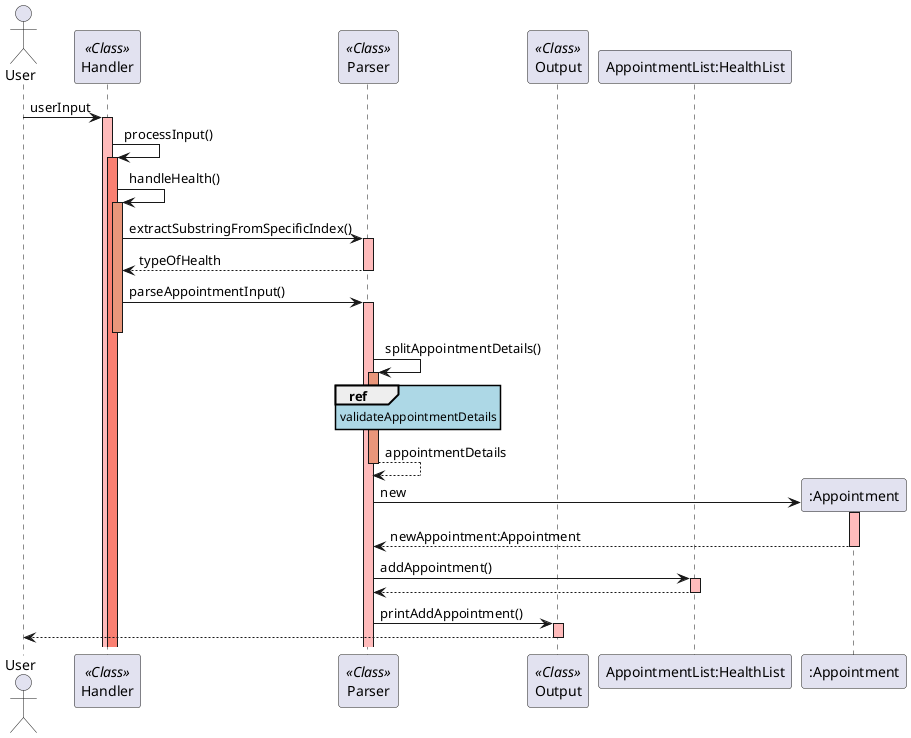 @startuml
skinparam sequenceReferenceBackgroundColor lightblue
actor User
participant Handler as Handler << Class >>
participant Parser as Parser << Class >>
participant Output as Output << Class >>
participant "AppointmentList:HealthList" as AppointmentList

User -> Handler: userInput
activate Handler #FFBBBB
Handler -> Handler : processInput()
activate Handler #Salmon
Handler -> Handler : handleHealth()

activate Handler #DarkSalmon
Handler -> Parser  : extractSubstringFromSpecificIndex()
activate Parser  #FFBBBB
Parser  --> Handler : typeOfHealth
deactivate Parser  #FFBBBB

Handler -> Parser : parseAppointmentInput()
activate Parser  #FFBBBB
deactivate Handler #DarkSalmon
Parser -> Parser : splitAppointmentDetails()
ref over Parser: validateAppointmentDetails

activate Parser  #DarkSalmon
Parser --> Parser : appointmentDetails
deactivate Parser  #DarkSalmon

Parser -> ":Appointment" **: new
activate ":Appointment" #FFBBBB
":Appointment" --> Parser: newAppointment:Appointment
deactivate ":Appointment" #FFBBBB
Parser -> AppointmentList : addAppointment()
activate AppointmentList  #FFBBBB
AppointmentList --> Parser :
deactivate AppointmentList  #FFBBBB

Parser -> Output : printAddAppointment()
activate Output #FFBBBB
Output --> User:
deactivate Output #FFBBBB
@enduml
